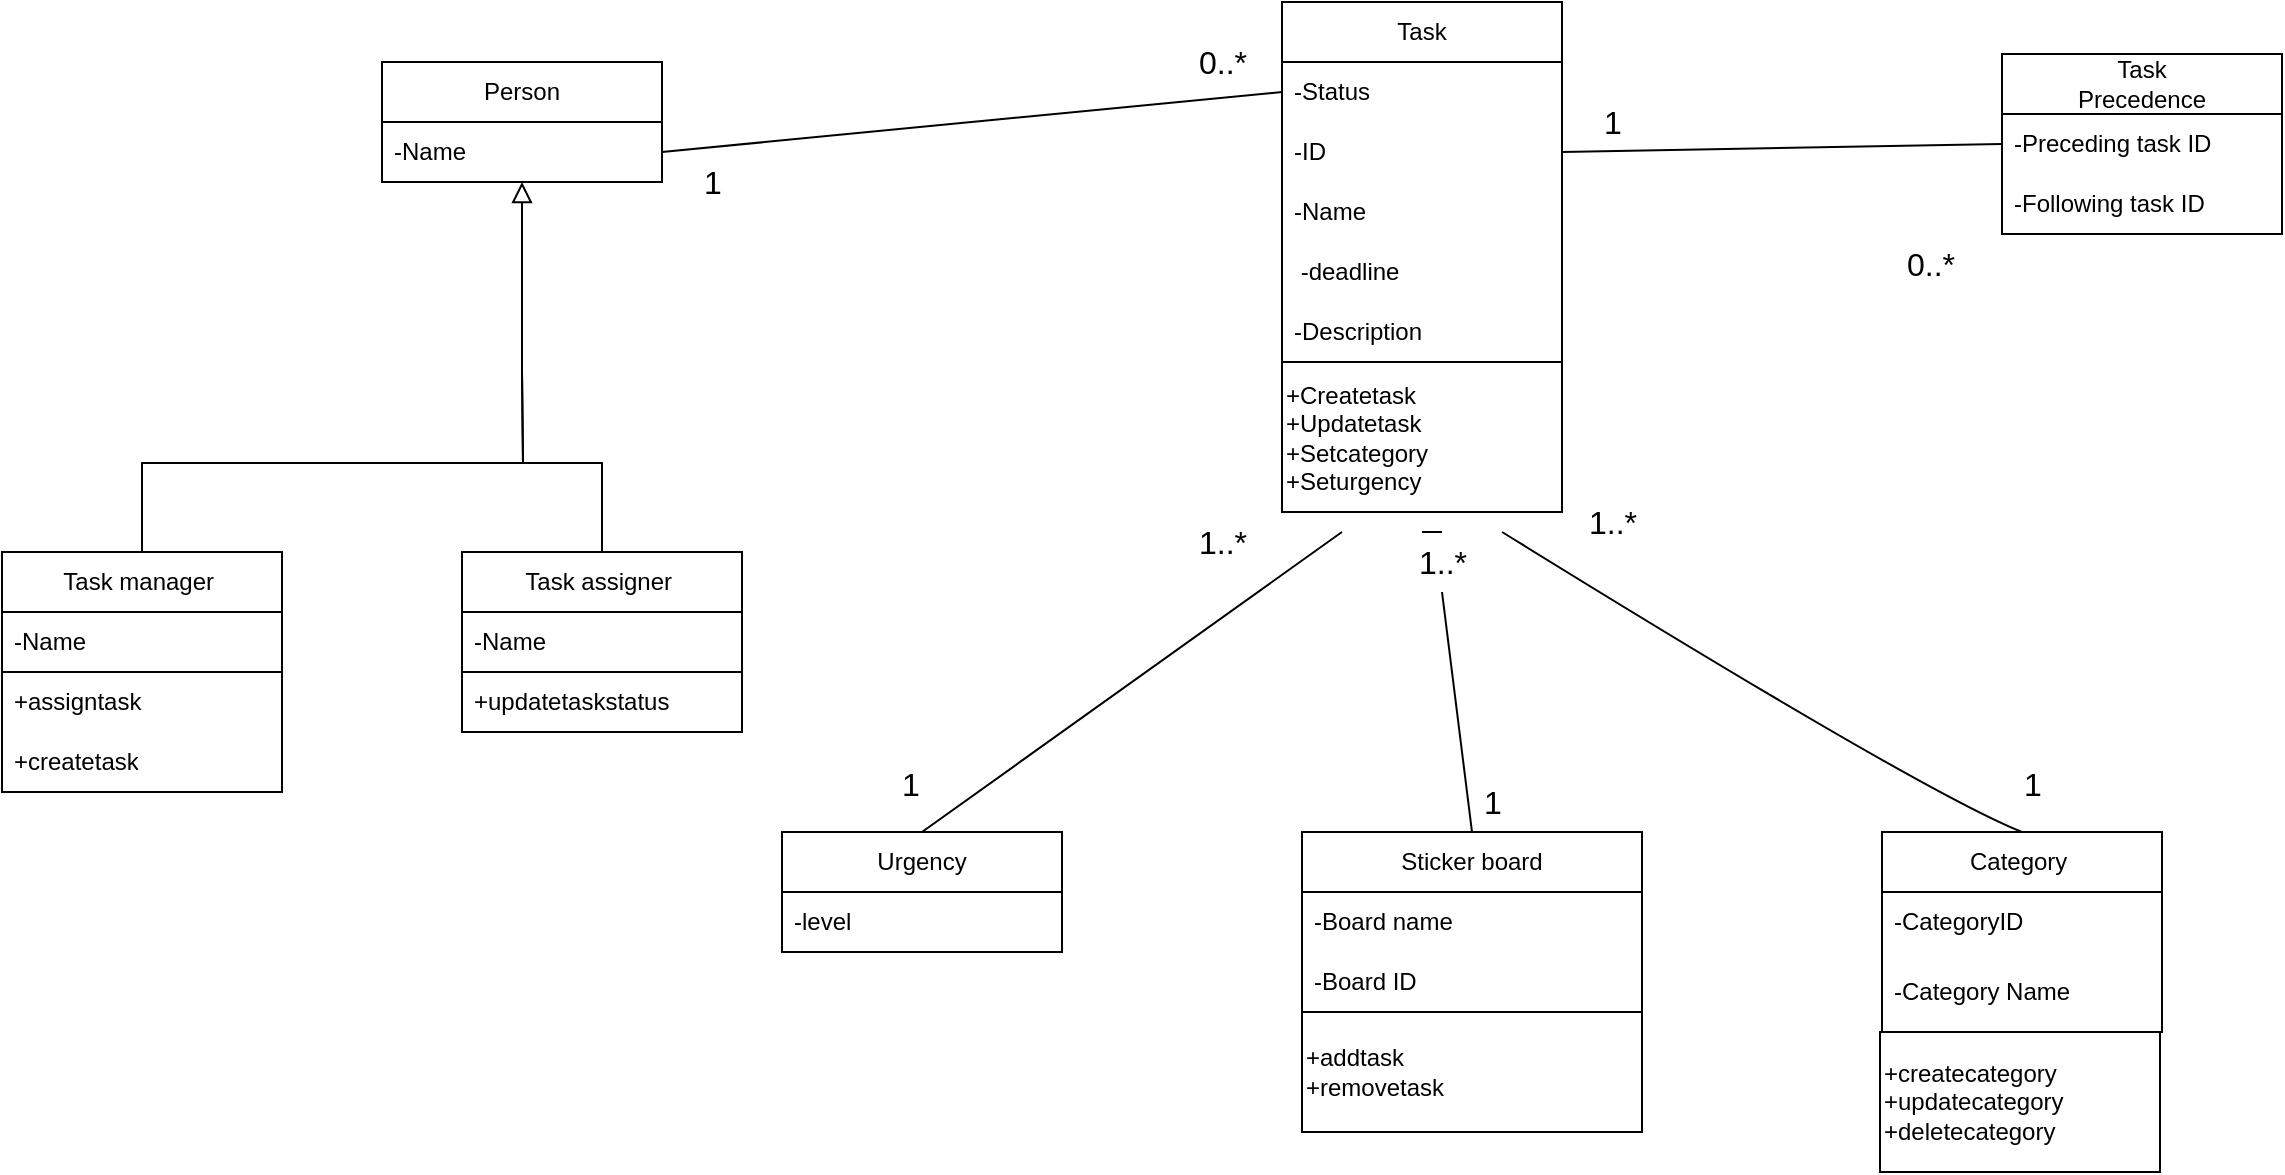 <mxfile version="27.1.6">
  <diagram name="ページ1" id="tby7ri2hYxcfLtXCoPIz">
    <mxGraphModel dx="2165" dy="1111" grid="1" gridSize="10" guides="1" tooltips="1" connect="1" arrows="1" fold="1" page="1" pageScale="1" pageWidth="827" pageHeight="1169" math="0" shadow="0">
      <root>
        <mxCell id="0" />
        <mxCell id="1" parent="0" />
        <mxCell id="10tsk1fZmUrMbLpj7tD_-1" value="Person" style="swimlane;fontStyle=0;childLayout=stackLayout;horizontal=1;startSize=30;horizontalStack=0;resizeParent=1;resizeParentMax=0;resizeLast=0;collapsible=1;marginBottom=0;whiteSpace=wrap;html=1;" parent="1" vertex="1">
          <mxGeometry x="40" y="95" width="140" height="60" as="geometry" />
        </mxCell>
        <mxCell id="10tsk1fZmUrMbLpj7tD_-2" value="-Name" style="text;strokeColor=none;fillColor=none;align=left;verticalAlign=middle;spacingLeft=4;spacingRight=4;overflow=hidden;points=[[0,0.5],[1,0.5]];portConstraint=eastwest;rotatable=0;whiteSpace=wrap;html=1;" parent="10tsk1fZmUrMbLpj7tD_-1" vertex="1">
          <mxGeometry y="30" width="140" height="30" as="geometry" />
        </mxCell>
        <mxCell id="10tsk1fZmUrMbLpj7tD_-5" value="Task" style="swimlane;fontStyle=0;childLayout=stackLayout;horizontal=1;startSize=30;horizontalStack=0;resizeParent=1;resizeParentMax=0;resizeLast=0;collapsible=1;marginBottom=0;whiteSpace=wrap;html=1;" parent="1" vertex="1">
          <mxGeometry x="490" y="65" width="140" height="180" as="geometry" />
        </mxCell>
        <mxCell id="10tsk1fZmUrMbLpj7tD_-6" value="-Status" style="text;strokeColor=none;fillColor=none;align=left;verticalAlign=middle;spacingLeft=4;spacingRight=4;overflow=hidden;points=[[0,0.5],[1,0.5]];portConstraint=eastwest;rotatable=0;whiteSpace=wrap;html=1;" parent="10tsk1fZmUrMbLpj7tD_-5" vertex="1">
          <mxGeometry y="30" width="140" height="30" as="geometry" />
        </mxCell>
        <mxCell id="10tsk1fZmUrMbLpj7tD_-7" value="-ID" style="text;strokeColor=none;fillColor=none;align=left;verticalAlign=middle;spacingLeft=4;spacingRight=4;overflow=hidden;points=[[0,0.5],[1,0.5]];portConstraint=eastwest;rotatable=0;whiteSpace=wrap;html=1;" parent="10tsk1fZmUrMbLpj7tD_-5" vertex="1">
          <mxGeometry y="60" width="140" height="30" as="geometry" />
        </mxCell>
        <mxCell id="10tsk1fZmUrMbLpj7tD_-8" value="-Name" style="text;strokeColor=none;fillColor=none;align=left;verticalAlign=middle;spacingLeft=4;spacingRight=4;overflow=hidden;points=[[0,0.5],[1,0.5]];portConstraint=eastwest;rotatable=0;whiteSpace=wrap;html=1;" parent="10tsk1fZmUrMbLpj7tD_-5" vertex="1">
          <mxGeometry y="90" width="140" height="30" as="geometry" />
        </mxCell>
        <mxCell id="10tsk1fZmUrMbLpj7tD_-9" value="&amp;nbsp;-deadline&amp;nbsp;" style="text;strokeColor=none;fillColor=none;align=left;verticalAlign=middle;spacingLeft=4;spacingRight=4;overflow=hidden;points=[[0,0.5],[1,0.5]];portConstraint=eastwest;rotatable=0;whiteSpace=wrap;html=1;" parent="10tsk1fZmUrMbLpj7tD_-5" vertex="1">
          <mxGeometry y="120" width="140" height="30" as="geometry" />
        </mxCell>
        <mxCell id="10tsk1fZmUrMbLpj7tD_-44" value="-Description&amp;nbsp;" style="text;strokeColor=none;fillColor=none;align=left;verticalAlign=middle;spacingLeft=4;spacingRight=4;overflow=hidden;points=[[0,0.5],[1,0.5]];portConstraint=eastwest;rotatable=0;whiteSpace=wrap;html=1;" parent="10tsk1fZmUrMbLpj7tD_-5" vertex="1">
          <mxGeometry y="150" width="140" height="30" as="geometry" />
        </mxCell>
        <mxCell id="10tsk1fZmUrMbLpj7tD_-11" value="Urgency" style="swimlane;fontStyle=0;childLayout=stackLayout;horizontal=1;startSize=30;horizontalStack=0;resizeParent=1;resizeParentMax=0;resizeLast=0;collapsible=1;marginBottom=0;whiteSpace=wrap;html=1;" parent="1" vertex="1">
          <mxGeometry x="240" y="480" width="140" height="60" as="geometry" />
        </mxCell>
        <mxCell id="10tsk1fZmUrMbLpj7tD_-15" value="Sticker board" style="swimlane;fontStyle=0;childLayout=stackLayout;horizontal=1;startSize=30;horizontalStack=0;resizeParent=1;resizeParentMax=0;resizeLast=0;collapsible=1;marginBottom=0;whiteSpace=wrap;html=1;" parent="1" vertex="1">
          <mxGeometry x="500" y="480" width="170" height="90" as="geometry" />
        </mxCell>
        <mxCell id="10tsk1fZmUrMbLpj7tD_-16" value="-Board name" style="text;strokeColor=none;fillColor=none;align=left;verticalAlign=middle;spacingLeft=4;spacingRight=4;overflow=hidden;points=[[0,0.5],[1,0.5]];portConstraint=eastwest;rotatable=0;whiteSpace=wrap;html=1;" parent="10tsk1fZmUrMbLpj7tD_-15" vertex="1">
          <mxGeometry y="30" width="170" height="30" as="geometry" />
        </mxCell>
        <mxCell id="10tsk1fZmUrMbLpj7tD_-17" value="-Board ID" style="text;strokeColor=none;fillColor=none;align=left;verticalAlign=middle;spacingLeft=4;spacingRight=4;overflow=hidden;points=[[0,0.5],[1,0.5]];portConstraint=eastwest;rotatable=0;whiteSpace=wrap;html=1;" parent="10tsk1fZmUrMbLpj7tD_-15" vertex="1">
          <mxGeometry y="60" width="170" height="30" as="geometry" />
        </mxCell>
        <mxCell id="10tsk1fZmUrMbLpj7tD_-19" value="Category&amp;nbsp;" style="swimlane;fontStyle=0;childLayout=stackLayout;horizontal=1;startSize=30;horizontalStack=0;resizeParent=1;resizeParentMax=0;resizeLast=0;collapsible=1;marginBottom=0;whiteSpace=wrap;html=1;" parent="1" vertex="1">
          <mxGeometry x="790" y="480" width="140" height="100" as="geometry" />
        </mxCell>
        <mxCell id="10tsk1fZmUrMbLpj7tD_-20" value="-CategoryID" style="text;strokeColor=none;fillColor=none;align=left;verticalAlign=middle;spacingLeft=4;spacingRight=4;overflow=hidden;points=[[0,0.5],[1,0.5]];portConstraint=eastwest;rotatable=0;whiteSpace=wrap;html=1;" parent="10tsk1fZmUrMbLpj7tD_-19" vertex="1">
          <mxGeometry y="30" width="140" height="30" as="geometry" />
        </mxCell>
        <mxCell id="10tsk1fZmUrMbLpj7tD_-21" value="-Category Name" style="text;strokeColor=none;fillColor=none;align=left;verticalAlign=middle;spacingLeft=4;spacingRight=4;overflow=hidden;points=[[0,0.5],[1,0.5]];portConstraint=eastwest;rotatable=0;whiteSpace=wrap;html=1;" parent="10tsk1fZmUrMbLpj7tD_-19" vertex="1">
          <mxGeometry y="60" width="140" height="40" as="geometry" />
        </mxCell>
        <mxCell id="10tsk1fZmUrMbLpj7tD_-23" value="" style="endArrow=none;html=1;rounded=0;fontSize=12;startSize=8;endSize=8;curved=1;entryX=1;entryY=0.5;entryDx=0;entryDy=0;exitX=0;exitY=0.5;exitDx=0;exitDy=0;" parent="1" source="10tsk1fZmUrMbLpj7tD_-6" target="10tsk1fZmUrMbLpj7tD_-2" edge="1">
          <mxGeometry width="50" height="50" relative="1" as="geometry">
            <mxPoint x="520" y="450" as="sourcePoint" />
            <mxPoint x="570" y="400" as="targetPoint" />
          </mxGeometry>
        </mxCell>
        <mxCell id="10tsk1fZmUrMbLpj7tD_-24" value="1" style="text;html=1;align=center;verticalAlign=middle;resizable=0;points=[];autosize=1;strokeColor=none;fillColor=none;fontSize=16;" parent="1" vertex="1">
          <mxGeometry x="190" y="140" width="30" height="30" as="geometry" />
        </mxCell>
        <mxCell id="10tsk1fZmUrMbLpj7tD_-25" value="0..*" style="text;html=1;align=center;verticalAlign=middle;resizable=0;points=[];autosize=1;strokeColor=none;fillColor=none;fontSize=16;" parent="1" vertex="1">
          <mxGeometry x="435" y="80" width="50" height="30" as="geometry" />
        </mxCell>
        <mxCell id="10tsk1fZmUrMbLpj7tD_-27" value="" style="endArrow=none;html=1;rounded=0;fontSize=12;startSize=8;endSize=8;curved=1;entryX=0.5;entryY=1;entryDx=0;entryDy=0;entryPerimeter=0;exitX=0.5;exitY=0;exitDx=0;exitDy=0;" parent="1" source="10tsk1fZmUrMbLpj7tD_-37" edge="1">
          <mxGeometry width="50" height="50" relative="1" as="geometry">
            <mxPoint x="420" y="400" as="sourcePoint" />
            <mxPoint x="560" y="330.0" as="targetPoint" />
          </mxGeometry>
        </mxCell>
        <mxCell id="10tsk1fZmUrMbLpj7tD_-28" value="" style="endArrow=none;html=1;rounded=0;fontSize=12;startSize=8;endSize=8;curved=1;exitX=0.5;exitY=0;exitDx=0;exitDy=0;entryX=0.214;entryY=1;entryDx=0;entryDy=0;entryPerimeter=0;" parent="1" source="10tsk1fZmUrMbLpj7tD_-11" edge="1">
          <mxGeometry width="50" height="50" relative="1" as="geometry">
            <mxPoint x="420" y="400" as="sourcePoint" />
            <mxPoint x="519.96" y="330.0" as="targetPoint" />
          </mxGeometry>
        </mxCell>
        <mxCell id="10tsk1fZmUrMbLpj7tD_-29" value="" style="endArrow=none;html=1;rounded=0;fontSize=12;startSize=8;endSize=8;curved=1;entryX=0.786;entryY=1;entryDx=0;entryDy=0;entryPerimeter=0;exitX=0.5;exitY=0;exitDx=0;exitDy=0;" parent="1" source="10tsk1fZmUrMbLpj7tD_-19" edge="1">
          <mxGeometry width="50" height="50" relative="1" as="geometry">
            <mxPoint x="420" y="400" as="sourcePoint" />
            <mxPoint x="600.04" y="330.0" as="targetPoint" />
            <Array as="points">
              <mxPoint x="810" y="460" />
            </Array>
          </mxGeometry>
        </mxCell>
        <mxCell id="10tsk1fZmUrMbLpj7tD_-30" value="Task&lt;div&gt;Precedence&lt;/div&gt;" style="swimlane;fontStyle=0;childLayout=stackLayout;horizontal=1;startSize=30;horizontalStack=0;resizeParent=1;resizeParentMax=0;resizeLast=0;collapsible=1;marginBottom=0;whiteSpace=wrap;html=1;" parent="1" vertex="1">
          <mxGeometry x="850" y="91" width="140" height="90" as="geometry" />
        </mxCell>
        <mxCell id="10tsk1fZmUrMbLpj7tD_-31" value="-Preceding task ID" style="text;strokeColor=none;fillColor=none;align=left;verticalAlign=middle;spacingLeft=4;spacingRight=4;overflow=hidden;points=[[0,0.5],[1,0.5]];portConstraint=eastwest;rotatable=0;whiteSpace=wrap;html=1;" parent="10tsk1fZmUrMbLpj7tD_-30" vertex="1">
          <mxGeometry y="30" width="140" height="30" as="geometry" />
        </mxCell>
        <mxCell id="10tsk1fZmUrMbLpj7tD_-32" value="-Following task ID" style="text;strokeColor=none;fillColor=none;align=left;verticalAlign=middle;spacingLeft=4;spacingRight=4;overflow=hidden;points=[[0,0.5],[1,0.5]];portConstraint=eastwest;rotatable=0;whiteSpace=wrap;html=1;" parent="10tsk1fZmUrMbLpj7tD_-30" vertex="1">
          <mxGeometry y="60" width="140" height="30" as="geometry" />
        </mxCell>
        <mxCell id="10tsk1fZmUrMbLpj7tD_-34" value="1" style="text;html=1;align=center;verticalAlign=middle;resizable=0;points=[];autosize=1;strokeColor=none;fillColor=none;fontSize=16;" parent="1" vertex="1">
          <mxGeometry x="289" y="441" width="30" height="30" as="geometry" />
        </mxCell>
        <mxCell id="10tsk1fZmUrMbLpj7tD_-35" value="1..*" style="text;html=1;align=center;verticalAlign=middle;resizable=0;points=[];autosize=1;strokeColor=none;fillColor=none;fontSize=16;" parent="1" vertex="1">
          <mxGeometry x="435" y="320" width="50" height="30" as="geometry" />
        </mxCell>
        <mxCell id="10tsk1fZmUrMbLpj7tD_-36" value="1" style="text;html=1;align=center;verticalAlign=middle;resizable=0;points=[];autosize=1;strokeColor=none;fillColor=none;fontSize=16;" parent="1" vertex="1">
          <mxGeometry x="580" y="450" width="30" height="30" as="geometry" />
        </mxCell>
        <mxCell id="10tsk1fZmUrMbLpj7tD_-38" value="" style="endArrow=none;html=1;rounded=0;fontSize=12;startSize=8;endSize=8;curved=1;entryX=0.5;entryY=1;entryDx=0;entryDy=0;entryPerimeter=0;exitX=0.5;exitY=0;exitDx=0;exitDy=0;" parent="1" source="10tsk1fZmUrMbLpj7tD_-15" target="10tsk1fZmUrMbLpj7tD_-37" edge="1">
          <mxGeometry width="50" height="50" relative="1" as="geometry">
            <mxPoint x="570" y="480" as="sourcePoint" />
            <mxPoint x="560" y="330" as="targetPoint" />
          </mxGeometry>
        </mxCell>
        <mxCell id="10tsk1fZmUrMbLpj7tD_-37" value="1..*" style="text;html=1;align=center;verticalAlign=middle;resizable=0;points=[];autosize=1;strokeColor=none;fillColor=none;fontSize=16;" parent="1" vertex="1">
          <mxGeometry x="545" y="330" width="50" height="30" as="geometry" />
        </mxCell>
        <mxCell id="10tsk1fZmUrMbLpj7tD_-39" value="1" style="text;html=1;align=center;verticalAlign=middle;resizable=0;points=[];autosize=1;strokeColor=none;fillColor=none;fontSize=16;" parent="1" vertex="1">
          <mxGeometry x="850" y="441" width="30" height="30" as="geometry" />
        </mxCell>
        <mxCell id="10tsk1fZmUrMbLpj7tD_-40" value="1..*" style="text;html=1;align=center;verticalAlign=middle;resizable=0;points=[];autosize=1;strokeColor=none;fillColor=none;fontSize=16;" parent="1" vertex="1">
          <mxGeometry x="630" y="310" width="50" height="30" as="geometry" />
        </mxCell>
        <mxCell id="10tsk1fZmUrMbLpj7tD_-41" value="" style="endArrow=none;html=1;rounded=0;fontSize=12;startSize=8;endSize=8;curved=1;entryX=0;entryY=0.5;entryDx=0;entryDy=0;exitX=1;exitY=0.5;exitDx=0;exitDy=0;" parent="1" source="10tsk1fZmUrMbLpj7tD_-7" target="10tsk1fZmUrMbLpj7tD_-31" edge="1">
          <mxGeometry width="50" height="50" relative="1" as="geometry">
            <mxPoint x="660" y="350" as="sourcePoint" />
            <mxPoint x="710" y="300" as="targetPoint" />
          </mxGeometry>
        </mxCell>
        <mxCell id="10tsk1fZmUrMbLpj7tD_-42" value="1" style="text;html=1;align=center;verticalAlign=middle;resizable=0;points=[];autosize=1;strokeColor=none;fillColor=none;fontSize=16;" parent="1" vertex="1">
          <mxGeometry x="640" y="110" width="30" height="30" as="geometry" />
        </mxCell>
        <mxCell id="10tsk1fZmUrMbLpj7tD_-43" value="0..*" style="text;html=1;align=center;verticalAlign=middle;resizable=0;points=[];autosize=1;strokeColor=none;fillColor=none;fontSize=16;" parent="1" vertex="1">
          <mxGeometry x="789" y="181" width="50" height="30" as="geometry" />
        </mxCell>
        <mxCell id="10tsk1fZmUrMbLpj7tD_-12" value="-level" style="text;strokeColor=none;fillColor=none;align=left;verticalAlign=middle;spacingLeft=4;spacingRight=4;overflow=hidden;points=[[0,0.5],[1,0.5]];portConstraint=eastwest;rotatable=0;whiteSpace=wrap;html=1;" parent="1" vertex="1">
          <mxGeometry x="240" y="510" width="140" height="30" as="geometry" />
        </mxCell>
        <mxCell id="TqsO5XZdEUOYYoA5Q19R-5" value="+createcategory&lt;div&gt;+updatecategory&lt;/div&gt;&lt;div&gt;+deletecategory&lt;/div&gt;" style="rounded=0;whiteSpace=wrap;html=1;align=left;" vertex="1" parent="1">
          <mxGeometry x="789" y="580" width="140" height="70" as="geometry" />
        </mxCell>
        <mxCell id="TqsO5XZdEUOYYoA5Q19R-6" value="+Createtask&lt;div&gt;+Updatetask&lt;/div&gt;&lt;div&gt;+Setcategory&lt;/div&gt;&lt;div&gt;+Seturgency&amp;nbsp;&lt;/div&gt;" style="rounded=0;whiteSpace=wrap;html=1;align=left;" vertex="1" parent="1">
          <mxGeometry x="490" y="245" width="140" height="75" as="geometry" />
        </mxCell>
        <mxCell id="TqsO5XZdEUOYYoA5Q19R-7" value="+addtask&lt;div&gt;+removetask&lt;/div&gt;" style="rounded=0;whiteSpace=wrap;html=1;align=left;" vertex="1" parent="1">
          <mxGeometry x="500" y="570" width="170" height="60" as="geometry" />
        </mxCell>
        <mxCell id="TqsO5XZdEUOYYoA5Q19R-8" value="Task manager&amp;nbsp;" style="swimlane;fontStyle=0;childLayout=stackLayout;horizontal=1;startSize=30;horizontalStack=0;resizeParent=1;resizeParentMax=0;resizeLast=0;collapsible=1;marginBottom=0;whiteSpace=wrap;html=1;" vertex="1" parent="1">
          <mxGeometry x="-150" y="340" width="140" height="60" as="geometry" />
        </mxCell>
        <mxCell id="TqsO5XZdEUOYYoA5Q19R-9" value="-Name" style="text;strokeColor=none;fillColor=none;align=left;verticalAlign=middle;spacingLeft=4;spacingRight=4;overflow=hidden;points=[[0,0.5],[1,0.5]];portConstraint=eastwest;rotatable=0;whiteSpace=wrap;html=1;" vertex="1" parent="TqsO5XZdEUOYYoA5Q19R-8">
          <mxGeometry y="30" width="140" height="30" as="geometry" />
        </mxCell>
        <mxCell id="TqsO5XZdEUOYYoA5Q19R-12" value="" style="endArrow=none;html=1;rounded=0;fontSize=12;startSize=8;endSize=8;exitX=0.5;exitY=0;exitDx=0;exitDy=0;edgeStyle=orthogonalEdgeStyle;" edge="1" parent="1" source="TqsO5XZdEUOYYoA5Q19R-8">
          <mxGeometry width="50" height="50" relative="1" as="geometry">
            <mxPoint x="160" y="400" as="sourcePoint" />
            <mxPoint x="110" y="250" as="targetPoint" />
          </mxGeometry>
        </mxCell>
        <mxCell id="TqsO5XZdEUOYYoA5Q19R-13" value="Task assigner&amp;nbsp;" style="swimlane;fontStyle=0;childLayout=stackLayout;horizontal=1;startSize=30;horizontalStack=0;resizeParent=1;resizeParentMax=0;resizeLast=0;collapsible=1;marginBottom=0;whiteSpace=wrap;html=1;" vertex="1" parent="1">
          <mxGeometry x="80" y="340" width="140" height="90" as="geometry" />
        </mxCell>
        <mxCell id="TqsO5XZdEUOYYoA5Q19R-14" value="-Name" style="text;strokeColor=none;fillColor=none;align=left;verticalAlign=middle;spacingLeft=4;spacingRight=4;overflow=hidden;points=[[0,0.5],[1,0.5]];portConstraint=eastwest;rotatable=0;whiteSpace=wrap;html=1;" vertex="1" parent="TqsO5XZdEUOYYoA5Q19R-13">
          <mxGeometry y="30" width="140" height="30" as="geometry" />
        </mxCell>
        <mxCell id="TqsO5XZdEUOYYoA5Q19R-15" value="+updatetaskstatus" style="text;strokeColor=none;fillColor=none;align=left;verticalAlign=middle;spacingLeft=4;spacingRight=4;overflow=hidden;points=[[0,0.5],[1,0.5]];portConstraint=eastwest;rotatable=0;whiteSpace=wrap;html=1;" vertex="1" parent="TqsO5XZdEUOYYoA5Q19R-13">
          <mxGeometry y="60" width="140" height="30" as="geometry" />
        </mxCell>
        <mxCell id="TqsO5XZdEUOYYoA5Q19R-24" value="" style="endArrow=none;html=1;rounded=0;fontSize=12;startSize=8;endSize=8;curved=1;exitX=0;exitY=1;exitDx=0;exitDy=0;exitPerimeter=0;entryX=1;entryY=0;entryDx=0;entryDy=0;entryPerimeter=0;" edge="1" parent="TqsO5XZdEUOYYoA5Q19R-13" source="TqsO5XZdEUOYYoA5Q19R-14" target="TqsO5XZdEUOYYoA5Q19R-15">
          <mxGeometry width="50" height="50" relative="1" as="geometry">
            <mxPoint x="-70" y="280" as="sourcePoint" />
            <mxPoint x="140" y="70" as="targetPoint" />
          </mxGeometry>
        </mxCell>
        <mxCell id="TqsO5XZdEUOYYoA5Q19R-17" value="" style="endArrow=none;html=1;rounded=0;fontSize=12;startSize=8;endSize=8;exitX=0.5;exitY=0;exitDx=0;exitDy=0;edgeStyle=orthogonalEdgeStyle;" edge="1" parent="1" source="TqsO5XZdEUOYYoA5Q19R-13">
          <mxGeometry width="50" height="50" relative="1" as="geometry">
            <mxPoint x="150" y="330" as="sourcePoint" />
            <mxPoint x="110" y="250" as="targetPoint" />
          </mxGeometry>
        </mxCell>
        <mxCell id="TqsO5XZdEUOYYoA5Q19R-19" value="" style="endArrow=block;html=1;rounded=0;fontSize=12;startSize=8;endSize=8;curved=1;endFill=0;" edge="1" parent="1">
          <mxGeometry width="50" height="50" relative="1" as="geometry">
            <mxPoint x="110" y="250" as="sourcePoint" />
            <mxPoint x="110" y="155" as="targetPoint" />
          </mxGeometry>
        </mxCell>
        <mxCell id="TqsO5XZdEUOYYoA5Q19R-21" value="" style="rounded=0;whiteSpace=wrap;html=1;" vertex="1" parent="1">
          <mxGeometry x="-150" y="400" width="140" height="60" as="geometry" />
        </mxCell>
        <mxCell id="TqsO5XZdEUOYYoA5Q19R-11" value="+createtask" style="text;strokeColor=none;fillColor=none;align=left;verticalAlign=middle;spacingLeft=4;spacingRight=4;overflow=hidden;points=[[0,0.5],[1,0.5]];portConstraint=eastwest;rotatable=0;whiteSpace=wrap;html=1;" vertex="1" parent="1">
          <mxGeometry x="-150" y="430" width="140" height="30" as="geometry" />
        </mxCell>
        <mxCell id="TqsO5XZdEUOYYoA5Q19R-10" value="+assigntask" style="text;strokeColor=none;fillColor=none;align=left;verticalAlign=middle;spacingLeft=4;spacingRight=4;overflow=hidden;points=[[0,0.5],[1,0.5]];portConstraint=eastwest;rotatable=0;whiteSpace=wrap;html=1;" vertex="1" parent="1">
          <mxGeometry x="-150" y="400" width="140" height="30" as="geometry" />
        </mxCell>
      </root>
    </mxGraphModel>
  </diagram>
</mxfile>

